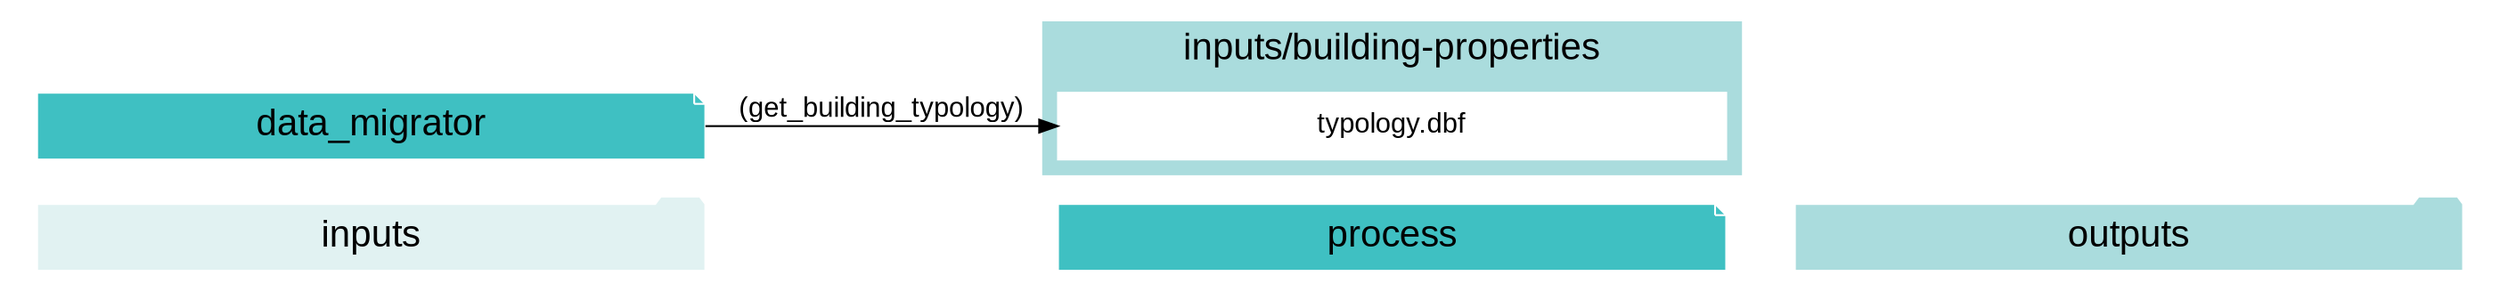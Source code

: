 digraph data_migrator {
    rankdir="LR";
    graph [overlap=false, fontname=arial];
    node [shape=box, style=filled, color=white, fontsize=15, fontname=arial, fixedsize=true, width=5];
    edge [fontname=arial, fontsize = 15]
    newrank=true
    subgraph cluster_legend {
        fontsize=25
        style=invis
        "process"[style=filled, fillcolor="#3FC0C2", shape=note, fontsize=20, fontname="arial"]
        "inputs" [style=filled, shape=folder, color=white, fillcolor="#E1F2F2", fontsize=20]
        "outputs"[style=filled, shape=folder, color=white, fillcolor="#aadcdd", fontsize=20]
        "inputs"->"process"[style=invis]
        "process"->"outputs"[style=invis]
    }
    "data_migrator"[style=filled, color=white, fillcolor="#3FC0C2", shape=note, fontsize=20, fontname=arial];
    subgraph cluster_0_out {
        style = filled;
        color = "#aadcdd";
        fontsize = 20;
        rank=same;
        label="inputs/building-properties";
        get_building_typology[label="typology.dbf"];
    }
    "data_migrator" -> get_building_typology[label="(get_building_typology)"];
    }